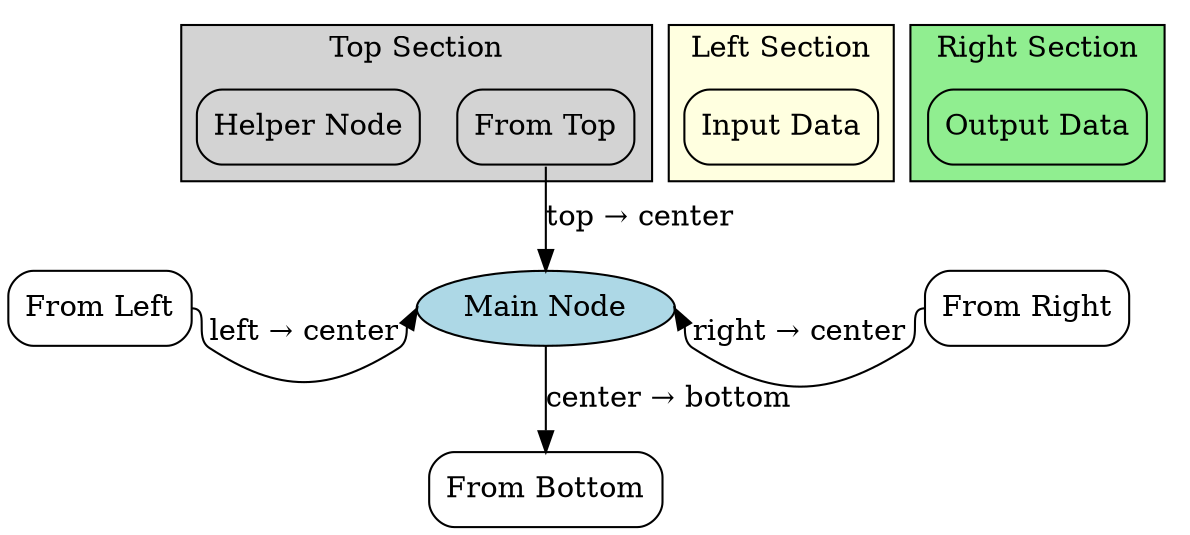 digraph FourDirections {
    rankdir = TB;
    node [shape = box; style = rounded;];
    
    // Central node
    Center [label = "Main Node";shape = ellipse;style = filled;fillcolor = lightblue;];
    
    // Four directional nodes
    Top [label = "From Top";];
    Bottom [label = "From Bottom";];
    Left [label = "From Left";];
    Right [label = "From Right";];
    
    // Subgraph with border and label
    subgraph cluster_top_section {
        label = "Top Section";
        style = filled;
        fillcolor = lightgray;
        
        Top;
        TopHelper [label = "Helper Node";];
    }
    
    // Subgraph for left section
    subgraph cluster_left_section {
        label = "Left Section";
        style = filled;
        fillcolor = lightyellow;
        
        Left;
        LeftData [label = "Input Data";];
    }
    
    // Subgraph for right section
    subgraph cluster_right_section {
        label = "Right Section";
        style = filled;
        fillcolor = lightgreen;
        
        Right;
        RightOutput [label = "Output Data";];
    }
    
    // Force Left, Center, and Right to be on the same horizontal level
    subgraph {
        rank = same;
        Left;
        Center;
        Right;
    }
    
    // Add invisible edges to force left-to-right ordering
    Left -> Center [style = invis;];
    Center -> Right [style = invis;];
    
    // Connections with explicit port directions
    Top:s -> Center:n [label = "top → center"; tailport = s; headport = n;];
    Left:e -> Center:w [label = "left → center"; tailport = e; headport = w;];
    Right:w -> Center:e [label = "right → center"; tailport = w; headport = e;];
    Center:s -> Bottom:n [label = "center → bottom"; tailport = s; headport = n;];
}